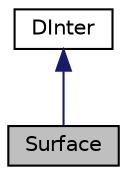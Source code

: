 digraph "Surface"
{
 // LATEX_PDF_SIZE
  edge [fontname="Helvetica",fontsize="10",labelfontname="Helvetica",labelfontsize="10"];
  node [fontname="Helvetica",fontsize="10",shape=record];
  Node1 [label="Surface",height=0.2,width=0.4,color="black", fillcolor="grey75", style="filled", fontcolor="black",tooltip="Modeluje pojęcie klasy Surface."];
  Node2 -> Node1 [dir="back",color="midnightblue",fontsize="10",style="solid",fontname="Helvetica"];
  Node2 [label="DInter",height=0.2,width=0.4,color="black", fillcolor="white", style="filled",URL="$class_d_inter.html",tooltip="Modeluje pojęcie klasy DInter."];
}
